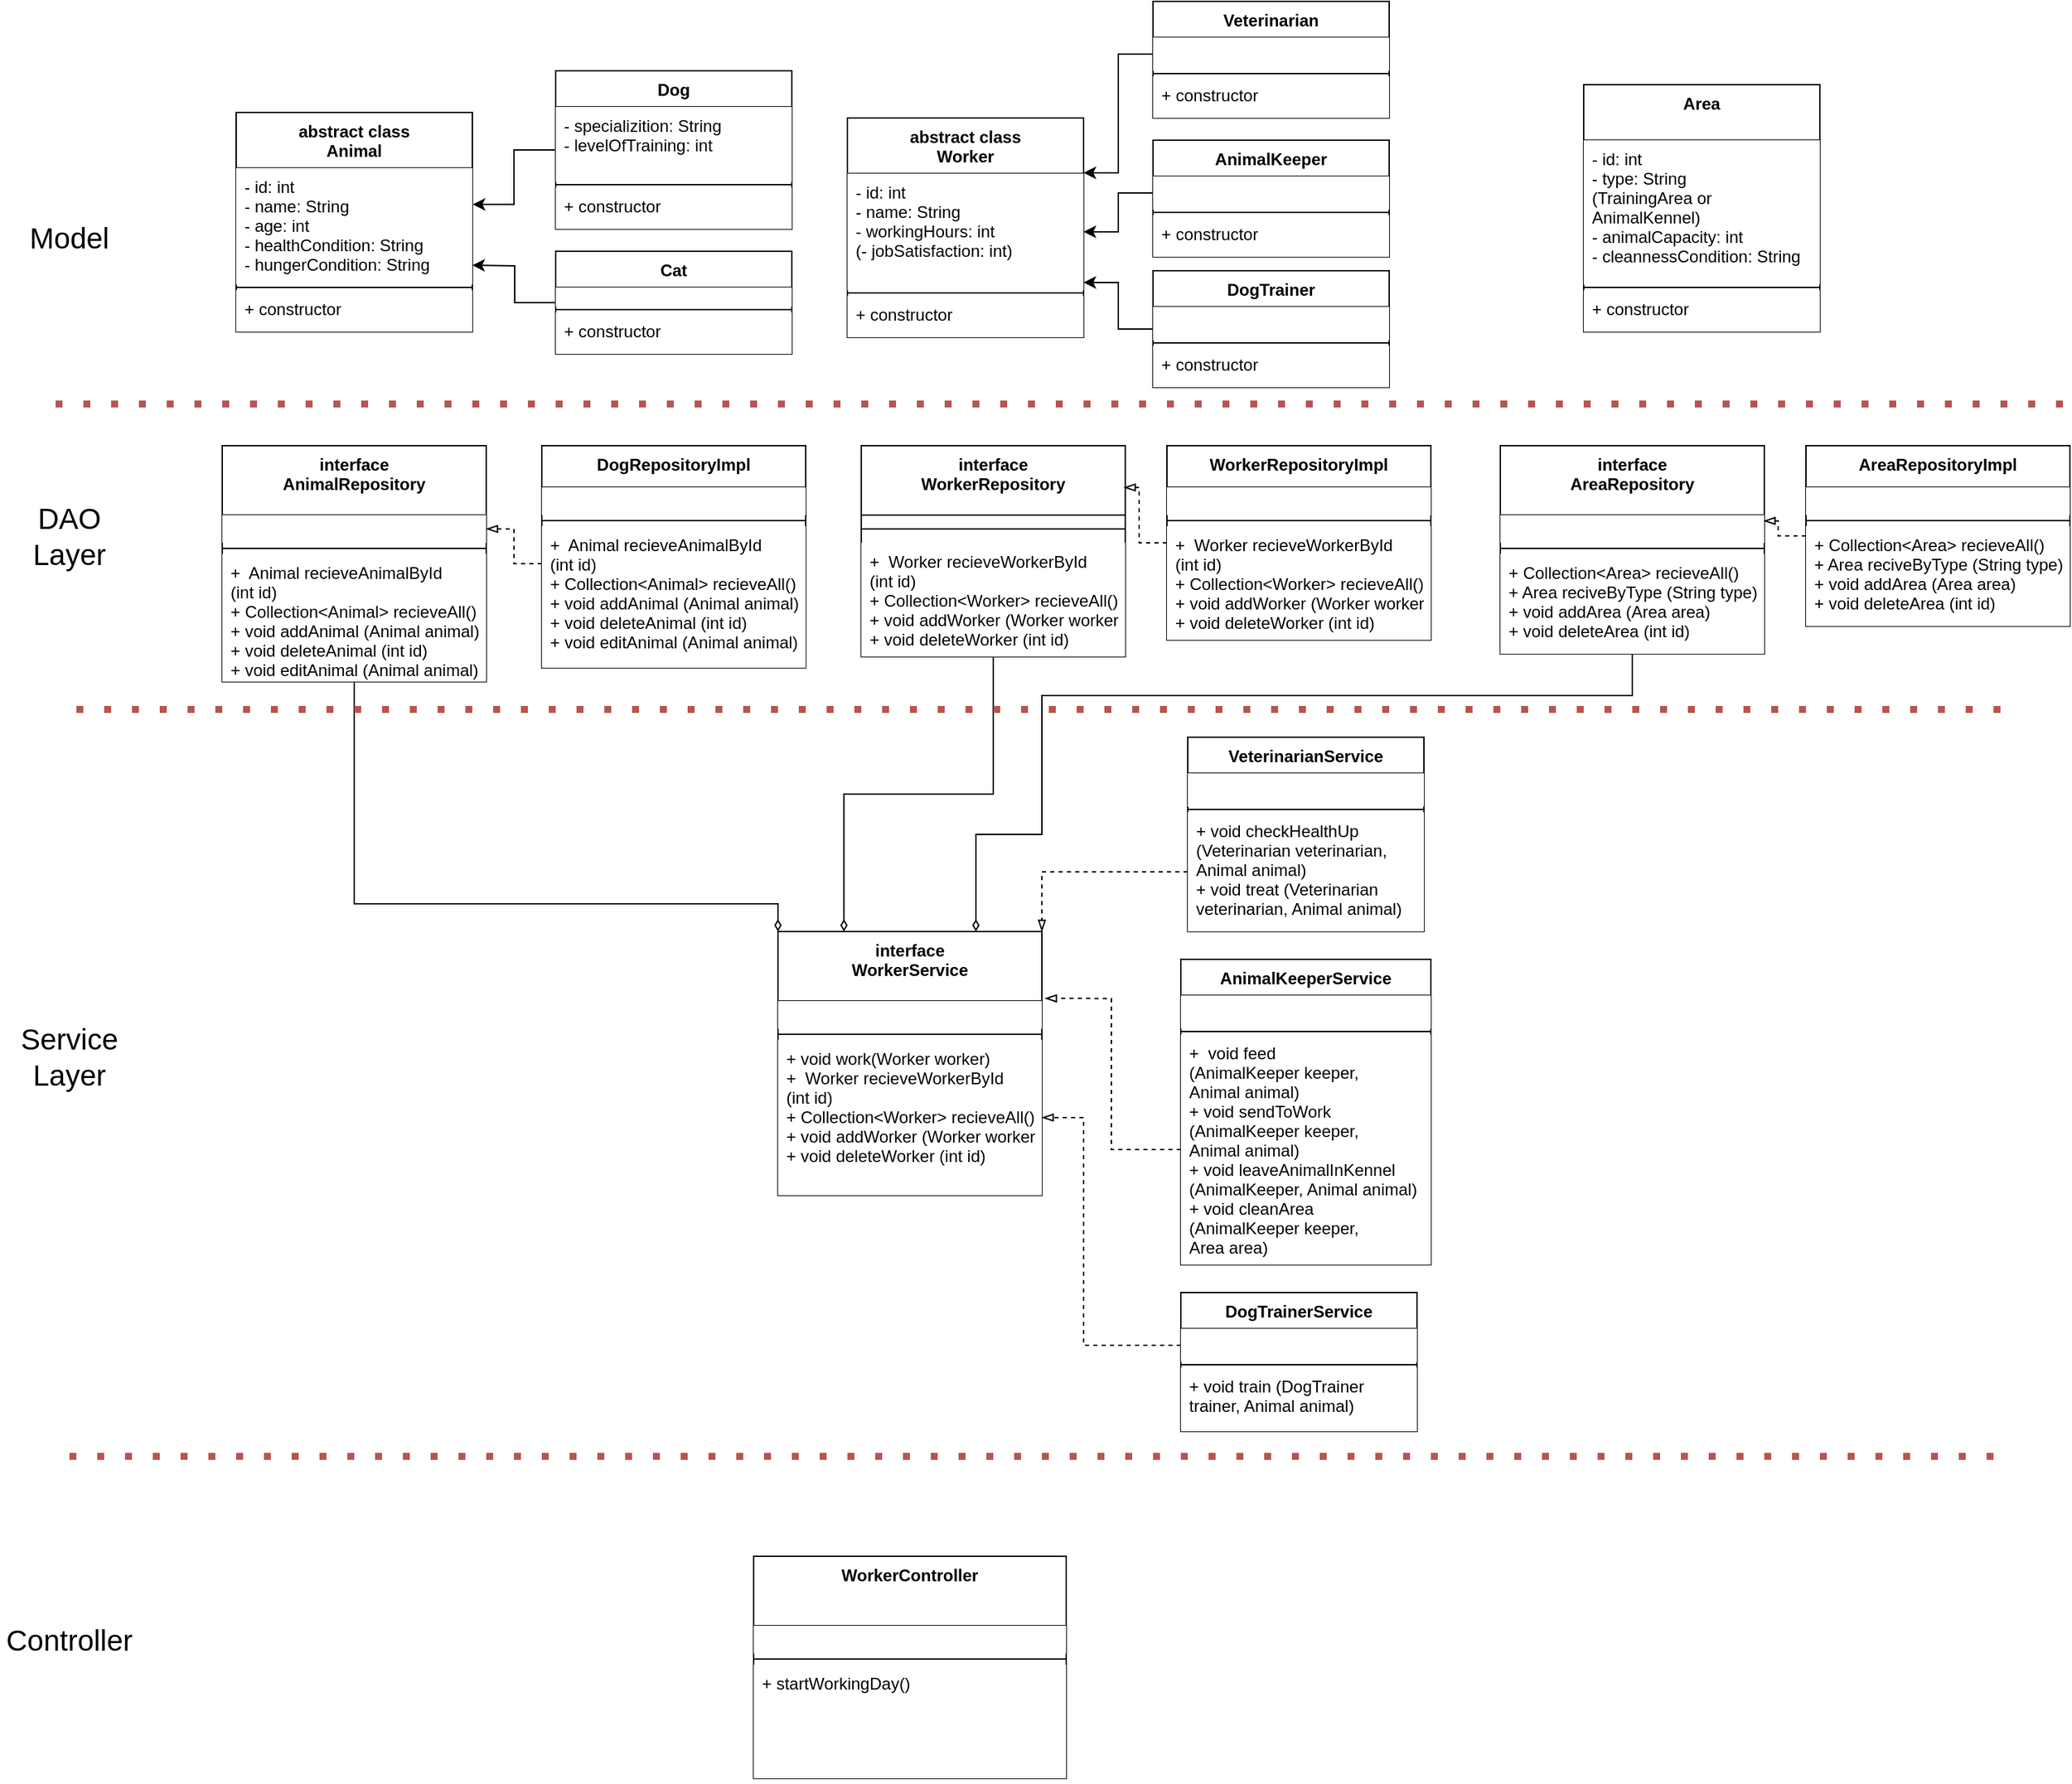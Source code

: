 <mxfile version="14.0.1" type="github">
  <diagram id="qElNir9mSqBX0WAW5DR5" name="Page-1">
    <mxGraphModel dx="1715" dy="1557" grid="1" gridSize="10" guides="1" tooltips="1" connect="1" arrows="1" fold="1" page="1" pageScale="1" pageWidth="850" pageHeight="1100" math="0" shadow="0">
      <root>
        <mxCell id="0" />
        <mxCell id="1" parent="0" />
        <mxCell id="aLwHEmpXXD0iLYEQgi4S-109" style="edgeStyle=orthogonalEdgeStyle;rounded=0;orthogonalLoop=1;jettySize=auto;html=1;entryX=1.002;entryY=0.312;entryDx=0;entryDy=0;entryPerimeter=0;" edge="1" parent="1" source="aLwHEmpXXD0iLYEQgi4S-1" target="aLwHEmpXXD0iLYEQgi4S-30">
          <mxGeometry relative="1" as="geometry" />
        </mxCell>
        <mxCell id="aLwHEmpXXD0iLYEQgi4S-1" value="Dog" style="swimlane;fontStyle=1;align=center;verticalAlign=top;childLayout=stackLayout;horizontal=1;startSize=26;horizontalStack=0;resizeParent=1;resizeParentMax=0;resizeLast=0;collapsible=1;marginBottom=0;fillColor=#FFFFFF;" vertex="1" parent="1">
          <mxGeometry x="-250" y="-1000" width="170" height="114" as="geometry" />
        </mxCell>
        <mxCell id="aLwHEmpXXD0iLYEQgi4S-2" value="- specializition: String&#xa;- levelOfTraining: int" style="text;strokeColor=none;align=left;verticalAlign=top;spacingLeft=4;spacingRight=4;overflow=hidden;rotatable=0;points=[[0,0.5],[1,0.5]];portConstraint=eastwest;fillColor=#ffffff;" vertex="1" parent="aLwHEmpXXD0iLYEQgi4S-1">
          <mxGeometry y="26" width="170" height="54" as="geometry" />
        </mxCell>
        <mxCell id="aLwHEmpXXD0iLYEQgi4S-3" value="" style="line;strokeWidth=1;fillColor=none;align=left;verticalAlign=middle;spacingTop=-1;spacingLeft=3;spacingRight=3;rotatable=0;labelPosition=right;points=[];portConstraint=eastwest;" vertex="1" parent="aLwHEmpXXD0iLYEQgi4S-1">
          <mxGeometry y="80" width="170" height="4" as="geometry" />
        </mxCell>
        <mxCell id="aLwHEmpXXD0iLYEQgi4S-4" value="+ constructor" style="text;strokeColor=none;align=left;verticalAlign=top;spacingLeft=4;spacingRight=4;overflow=hidden;rotatable=0;points=[[0,0.5],[1,0.5]];portConstraint=eastwest;fillColor=#ffffff;" vertex="1" parent="aLwHEmpXXD0iLYEQgi4S-1">
          <mxGeometry y="84" width="170" height="30" as="geometry" />
        </mxCell>
        <mxCell id="aLwHEmpXXD0iLYEQgi4S-5" value="AnimalKeeper" style="swimlane;fontStyle=1;align=center;verticalAlign=top;childLayout=stackLayout;horizontal=1;startSize=26;horizontalStack=0;resizeParent=1;resizeParentMax=0;resizeLast=0;collapsible=1;marginBottom=0;fillColor=#FFFFFF;" vertex="1" parent="1">
          <mxGeometry x="180" y="-950" width="170" height="84" as="geometry" />
        </mxCell>
        <mxCell id="aLwHEmpXXD0iLYEQgi4S-6" value="" style="text;strokeColor=none;align=left;verticalAlign=top;spacingLeft=4;spacingRight=4;overflow=hidden;rotatable=0;points=[[0,0.5],[1,0.5]];portConstraint=eastwest;fillColor=#ffffff;" vertex="1" parent="aLwHEmpXXD0iLYEQgi4S-5">
          <mxGeometry y="26" width="170" height="24" as="geometry" />
        </mxCell>
        <mxCell id="aLwHEmpXXD0iLYEQgi4S-7" value="" style="line;strokeWidth=1;fillColor=none;align=left;verticalAlign=middle;spacingTop=-1;spacingLeft=3;spacingRight=3;rotatable=0;labelPosition=right;points=[];portConstraint=eastwest;" vertex="1" parent="aLwHEmpXXD0iLYEQgi4S-5">
          <mxGeometry y="50" width="170" height="4" as="geometry" />
        </mxCell>
        <mxCell id="aLwHEmpXXD0iLYEQgi4S-8" value="+ constructor" style="text;strokeColor=none;align=left;verticalAlign=top;spacingLeft=4;spacingRight=4;overflow=hidden;rotatable=0;points=[[0,0.5],[1,0.5]];portConstraint=eastwest;fillColor=#ffffff;" vertex="1" parent="aLwHEmpXXD0iLYEQgi4S-5">
          <mxGeometry y="54" width="170" height="30" as="geometry" />
        </mxCell>
        <mxCell id="aLwHEmpXXD0iLYEQgi4S-9" value="Veterinarian" style="swimlane;fontStyle=1;align=center;verticalAlign=top;childLayout=stackLayout;horizontal=1;startSize=26;horizontalStack=0;resizeParent=1;resizeParentMax=0;resizeLast=0;collapsible=1;marginBottom=0;fillColor=#FFFFFF;" vertex="1" parent="1">
          <mxGeometry x="180" y="-1050" width="170" height="84" as="geometry" />
        </mxCell>
        <mxCell id="aLwHEmpXXD0iLYEQgi4S-10" value="" style="text;strokeColor=none;align=left;verticalAlign=top;spacingLeft=4;spacingRight=4;overflow=hidden;rotatable=0;points=[[0,0.5],[1,0.5]];portConstraint=eastwest;fillColor=#ffffff;" vertex="1" parent="aLwHEmpXXD0iLYEQgi4S-9">
          <mxGeometry y="26" width="170" height="24" as="geometry" />
        </mxCell>
        <mxCell id="aLwHEmpXXD0iLYEQgi4S-11" value="" style="line;strokeWidth=1;fillColor=none;align=left;verticalAlign=middle;spacingTop=-1;spacingLeft=3;spacingRight=3;rotatable=0;labelPosition=right;points=[];portConstraint=eastwest;" vertex="1" parent="aLwHEmpXXD0iLYEQgi4S-9">
          <mxGeometry y="50" width="170" height="4" as="geometry" />
        </mxCell>
        <mxCell id="aLwHEmpXXD0iLYEQgi4S-12" value="+ constructor" style="text;strokeColor=none;align=left;verticalAlign=top;spacingLeft=4;spacingRight=4;overflow=hidden;rotatable=0;points=[[0,0.5],[1,0.5]];portConstraint=eastwest;fillColor=#ffffff;" vertex="1" parent="aLwHEmpXXD0iLYEQgi4S-9">
          <mxGeometry y="54" width="170" height="30" as="geometry" />
        </mxCell>
        <mxCell id="aLwHEmpXXD0iLYEQgi4S-110" style="edgeStyle=orthogonalEdgeStyle;rounded=0;orthogonalLoop=1;jettySize=auto;html=1;exitX=0;exitY=0.5;exitDx=0;exitDy=0;" edge="1" parent="1" source="aLwHEmpXXD0iLYEQgi4S-21">
          <mxGeometry relative="1" as="geometry">
            <mxPoint x="-310" y="-860" as="targetPoint" />
          </mxGeometry>
        </mxCell>
        <mxCell id="aLwHEmpXXD0iLYEQgi4S-21" value="Cat" style="swimlane;fontStyle=1;align=center;verticalAlign=top;childLayout=stackLayout;horizontal=1;startSize=26;horizontalStack=0;resizeParent=1;resizeParentMax=0;resizeLast=0;collapsible=1;marginBottom=0;fillColor=#FFFFFF;" vertex="1" parent="1">
          <mxGeometry x="-250" y="-870" width="170" height="74" as="geometry" />
        </mxCell>
        <mxCell id="aLwHEmpXXD0iLYEQgi4S-22" value="" style="text;strokeColor=none;align=left;verticalAlign=top;spacingLeft=4;spacingRight=4;overflow=hidden;rotatable=0;points=[[0,0.5],[1,0.5]];portConstraint=eastwest;fillColor=#ffffff;" vertex="1" parent="aLwHEmpXXD0iLYEQgi4S-21">
          <mxGeometry y="26" width="170" height="14" as="geometry" />
        </mxCell>
        <mxCell id="aLwHEmpXXD0iLYEQgi4S-23" value="" style="line;strokeWidth=1;fillColor=none;align=left;verticalAlign=middle;spacingTop=-1;spacingLeft=3;spacingRight=3;rotatable=0;labelPosition=right;points=[];portConstraint=eastwest;" vertex="1" parent="aLwHEmpXXD0iLYEQgi4S-21">
          <mxGeometry y="40" width="170" height="4" as="geometry" />
        </mxCell>
        <mxCell id="aLwHEmpXXD0iLYEQgi4S-24" value="+ constructor" style="text;strokeColor=none;align=left;verticalAlign=top;spacingLeft=4;spacingRight=4;overflow=hidden;rotatable=0;points=[[0,0.5],[1,0.5]];portConstraint=eastwest;fillColor=#ffffff;" vertex="1" parent="aLwHEmpXXD0iLYEQgi4S-21">
          <mxGeometry y="44" width="170" height="30" as="geometry" />
        </mxCell>
        <mxCell id="aLwHEmpXXD0iLYEQgi4S-25" value="abstract class&#xa;Worker" style="swimlane;fontStyle=1;align=center;verticalAlign=top;childLayout=stackLayout;horizontal=1;startSize=40;horizontalStack=0;resizeParent=1;resizeParentMax=0;resizeLast=0;collapsible=1;marginBottom=0;fillColor=#FFFFFF;" vertex="1" parent="1">
          <mxGeometry x="-40" y="-966" width="170" height="158" as="geometry" />
        </mxCell>
        <mxCell id="aLwHEmpXXD0iLYEQgi4S-26" value="- id: int&#xa;- name: String&#xa;- workingHours: int&#xa;(- jobSatisfaction: int)" style="text;strokeColor=none;align=left;verticalAlign=top;spacingLeft=4;spacingRight=4;overflow=hidden;rotatable=0;points=[[0,0.5],[1,0.5]];portConstraint=eastwest;fillColor=#ffffff;" vertex="1" parent="aLwHEmpXXD0iLYEQgi4S-25">
          <mxGeometry y="40" width="170" height="84" as="geometry" />
        </mxCell>
        <mxCell id="aLwHEmpXXD0iLYEQgi4S-27" value="" style="line;strokeWidth=1;fillColor=none;align=left;verticalAlign=middle;spacingTop=-1;spacingLeft=3;spacingRight=3;rotatable=0;labelPosition=right;points=[];portConstraint=eastwest;" vertex="1" parent="aLwHEmpXXD0iLYEQgi4S-25">
          <mxGeometry y="124" width="170" height="4" as="geometry" />
        </mxCell>
        <mxCell id="aLwHEmpXXD0iLYEQgi4S-28" value="+ constructor" style="text;strokeColor=none;align=left;verticalAlign=top;spacingLeft=4;spacingRight=4;overflow=hidden;rotatable=0;points=[[0,0.5],[1,0.5]];portConstraint=eastwest;fillColor=#ffffff;" vertex="1" parent="aLwHEmpXXD0iLYEQgi4S-25">
          <mxGeometry y="128" width="170" height="30" as="geometry" />
        </mxCell>
        <mxCell id="aLwHEmpXXD0iLYEQgi4S-29" value="abstract class&#xa;Animal" style="swimlane;fontStyle=1;align=center;verticalAlign=top;childLayout=stackLayout;horizontal=1;startSize=40;horizontalStack=0;resizeParent=1;resizeParentMax=0;resizeLast=0;collapsible=1;marginBottom=0;fillColor=#FFFFFF;" vertex="1" parent="1">
          <mxGeometry x="-480" y="-970" width="170" height="158" as="geometry" />
        </mxCell>
        <mxCell id="aLwHEmpXXD0iLYEQgi4S-30" value="- id: int&#xa;- name: String&#xa;- age: int&#xa;- healthCondition: String&#xa;- hungerCondition: String" style="text;strokeColor=none;align=left;verticalAlign=top;spacingLeft=4;spacingRight=4;overflow=hidden;rotatable=0;points=[[0,0.5],[1,0.5]];portConstraint=eastwest;fillColor=#ffffff;" vertex="1" parent="aLwHEmpXXD0iLYEQgi4S-29">
          <mxGeometry y="40" width="170" height="84" as="geometry" />
        </mxCell>
        <mxCell id="aLwHEmpXXD0iLYEQgi4S-31" value="" style="line;strokeWidth=1;fillColor=none;align=left;verticalAlign=middle;spacingTop=-1;spacingLeft=3;spacingRight=3;rotatable=0;labelPosition=right;points=[];portConstraint=eastwest;" vertex="1" parent="aLwHEmpXXD0iLYEQgi4S-29">
          <mxGeometry y="124" width="170" height="4" as="geometry" />
        </mxCell>
        <mxCell id="aLwHEmpXXD0iLYEQgi4S-32" value="+ constructor" style="text;strokeColor=none;align=left;verticalAlign=top;spacingLeft=4;spacingRight=4;overflow=hidden;rotatable=0;points=[[0,0.5],[1,0.5]];portConstraint=eastwest;fillColor=#ffffff;" vertex="1" parent="aLwHEmpXXD0iLYEQgi4S-29">
          <mxGeometry y="128" width="170" height="30" as="geometry" />
        </mxCell>
        <mxCell id="aLwHEmpXXD0iLYEQgi4S-34" value="Area" style="swimlane;fontStyle=1;align=center;verticalAlign=top;childLayout=stackLayout;horizontal=1;startSize=40;horizontalStack=0;resizeParent=1;resizeParentMax=0;resizeLast=0;collapsible=1;marginBottom=0;fillColor=#FFFFFF;" vertex="1" parent="1">
          <mxGeometry x="490" y="-990" width="170" height="178" as="geometry" />
        </mxCell>
        <mxCell id="aLwHEmpXXD0iLYEQgi4S-35" value="- id: int&#xa;- type: String&#xa;(TrainingArea or &#xa;AnimalKennel)&#xa;- animalCapacity: int&#xa;- cleannessCondition: String&#xa;" style="text;strokeColor=none;align=left;verticalAlign=top;spacingLeft=4;spacingRight=4;overflow=hidden;rotatable=0;points=[[0,0.5],[1,0.5]];portConstraint=eastwest;fillColor=#ffffff;" vertex="1" parent="aLwHEmpXXD0iLYEQgi4S-34">
          <mxGeometry y="40" width="170" height="104" as="geometry" />
        </mxCell>
        <mxCell id="aLwHEmpXXD0iLYEQgi4S-36" value="" style="line;strokeWidth=1;fillColor=none;align=left;verticalAlign=middle;spacingTop=-1;spacingLeft=3;spacingRight=3;rotatable=0;labelPosition=right;points=[];portConstraint=eastwest;" vertex="1" parent="aLwHEmpXXD0iLYEQgi4S-34">
          <mxGeometry y="144" width="170" height="4" as="geometry" />
        </mxCell>
        <mxCell id="aLwHEmpXXD0iLYEQgi4S-37" value="+ constructor" style="text;strokeColor=none;align=left;verticalAlign=top;spacingLeft=4;spacingRight=4;overflow=hidden;rotatable=0;points=[[0,0.5],[1,0.5]];portConstraint=eastwest;fillColor=#ffffff;" vertex="1" parent="aLwHEmpXXD0iLYEQgi4S-34">
          <mxGeometry y="148" width="170" height="30" as="geometry" />
        </mxCell>
        <mxCell id="aLwHEmpXXD0iLYEQgi4S-38" value="" style="endArrow=none;dashed=1;html=1;dashPattern=1 3;strokeWidth=5;fillColor=#f8cecc;strokeColor=#b85450;" edge="1" parent="1">
          <mxGeometry width="50" height="50" relative="1" as="geometry">
            <mxPoint x="-610" y="-760" as="sourcePoint" />
            <mxPoint x="835" y="-760" as="targetPoint" />
          </mxGeometry>
        </mxCell>
        <mxCell id="aLwHEmpXXD0iLYEQgi4S-121" style="edgeStyle=orthogonalEdgeStyle;rounded=0;orthogonalLoop=1;jettySize=auto;html=1;entryX=0;entryY=0;entryDx=0;entryDy=0;endArrow=diamondThin;endFill=0;" edge="1" parent="1" source="aLwHEmpXXD0iLYEQgi4S-43" target="aLwHEmpXXD0iLYEQgi4S-75">
          <mxGeometry relative="1" as="geometry">
            <Array as="points">
              <mxPoint x="-395" y="-400" />
              <mxPoint x="-90" y="-400" />
            </Array>
          </mxGeometry>
        </mxCell>
        <mxCell id="aLwHEmpXXD0iLYEQgi4S-43" value="interface&#xa;AnimalRepository" style="swimlane;fontStyle=1;align=center;verticalAlign=top;childLayout=stackLayout;horizontal=1;startSize=50;horizontalStack=0;resizeParent=1;resizeParentMax=0;resizeLast=0;collapsible=1;marginBottom=0;fillColor=#FFFFFF;" vertex="1" parent="1">
          <mxGeometry x="-490" y="-730" width="190" height="170" as="geometry" />
        </mxCell>
        <mxCell id="aLwHEmpXXD0iLYEQgi4S-44" value="" style="text;strokeColor=none;align=left;verticalAlign=top;spacingLeft=4;spacingRight=4;overflow=hidden;rotatable=0;points=[[0,0.5],[1,0.5]];portConstraint=eastwest;fillColor=#ffffff;" vertex="1" parent="aLwHEmpXXD0iLYEQgi4S-43">
          <mxGeometry y="50" width="190" height="20" as="geometry" />
        </mxCell>
        <mxCell id="aLwHEmpXXD0iLYEQgi4S-45" value="" style="line;strokeWidth=1;fillColor=none;align=left;verticalAlign=middle;spacingTop=-1;spacingLeft=3;spacingRight=3;rotatable=0;labelPosition=right;points=[];portConstraint=eastwest;" vertex="1" parent="aLwHEmpXXD0iLYEQgi4S-43">
          <mxGeometry y="70" width="190" height="8" as="geometry" />
        </mxCell>
        <mxCell id="aLwHEmpXXD0iLYEQgi4S-46" value="+  Animal recieveAnimalById &#xa;(int id)&#xa;+ Collection&lt;Animal&gt; recieveAll()&#xa;+ void addAnimal (Animal animal)&#xa;+ void deleteAnimal (int id)&#xa;+ void editAnimal (Animal animal)" style="text;strokeColor=none;align=left;verticalAlign=top;spacingLeft=4;spacingRight=4;overflow=hidden;rotatable=0;points=[[0,0.5],[1,0.5]];portConstraint=eastwest;fillColor=#ffffff;" vertex="1" parent="aLwHEmpXXD0iLYEQgi4S-43">
          <mxGeometry y="78" width="190" height="92" as="geometry" />
        </mxCell>
        <mxCell id="aLwHEmpXXD0iLYEQgi4S-122" style="edgeStyle=orthogonalEdgeStyle;rounded=0;orthogonalLoop=1;jettySize=auto;html=1;exitX=0.5;exitY=1;exitDx=0;exitDy=0;entryX=0.25;entryY=0;entryDx=0;entryDy=0;endArrow=diamondThin;endFill=0;" edge="1" parent="1" source="aLwHEmpXXD0iLYEQgi4S-47" target="aLwHEmpXXD0iLYEQgi4S-75">
          <mxGeometry relative="1" as="geometry" />
        </mxCell>
        <mxCell id="aLwHEmpXXD0iLYEQgi4S-47" value="interface&#xa;WorkerRepository" style="swimlane;fontStyle=1;align=center;verticalAlign=top;childLayout=stackLayout;horizontal=1;startSize=50;horizontalStack=0;resizeParent=1;resizeParentMax=0;resizeLast=0;collapsible=1;marginBottom=0;fillColor=#FFFFFF;" vertex="1" parent="1">
          <mxGeometry x="-30" y="-730" width="190" height="152" as="geometry" />
        </mxCell>
        <mxCell id="aLwHEmpXXD0iLYEQgi4S-49" value="" style="line;strokeWidth=1;fillColor=none;align=left;verticalAlign=middle;spacingTop=-1;spacingLeft=3;spacingRight=3;rotatable=0;labelPosition=right;points=[];portConstraint=eastwest;" vertex="1" parent="aLwHEmpXXD0iLYEQgi4S-47">
          <mxGeometry y="50" width="190" height="20" as="geometry" />
        </mxCell>
        <mxCell id="aLwHEmpXXD0iLYEQgi4S-50" value="+  Worker recieveWorkerById &#xa;(int id)&#xa;+ Collection&lt;Worker&gt; recieveAll()&#xa;+ void addWorker (Worker worker)&#xa;+ void deleteWorker (int id)" style="text;strokeColor=none;align=left;verticalAlign=top;spacingLeft=4;spacingRight=4;overflow=hidden;rotatable=0;points=[[0,0.5],[1,0.5]];portConstraint=eastwest;fillColor=#ffffff;" vertex="1" parent="aLwHEmpXXD0iLYEQgi4S-47">
          <mxGeometry y="70" width="190" height="82" as="geometry" />
        </mxCell>
        <mxCell id="aLwHEmpXXD0iLYEQgi4S-123" style="edgeStyle=orthogonalEdgeStyle;rounded=0;orthogonalLoop=1;jettySize=auto;html=1;exitX=0.5;exitY=1;exitDx=0;exitDy=0;entryX=0.75;entryY=0;entryDx=0;entryDy=0;endArrow=diamondThin;endFill=0;" edge="1" parent="1" source="aLwHEmpXXD0iLYEQgi4S-51" target="aLwHEmpXXD0iLYEQgi4S-75">
          <mxGeometry relative="1" as="geometry">
            <Array as="points">
              <mxPoint x="525" y="-550" />
              <mxPoint x="100" y="-550" />
              <mxPoint x="100" y="-450" />
              <mxPoint x="53" y="-450" />
            </Array>
          </mxGeometry>
        </mxCell>
        <mxCell id="aLwHEmpXXD0iLYEQgi4S-51" value="interface&#xa;AreaRepository" style="swimlane;fontStyle=1;align=center;verticalAlign=top;childLayout=stackLayout;horizontal=1;startSize=50;horizontalStack=0;resizeParent=1;resizeParentMax=0;resizeLast=0;collapsible=1;marginBottom=0;fillColor=#FFFFFF;" vertex="1" parent="1">
          <mxGeometry x="430" y="-730" width="190" height="150" as="geometry" />
        </mxCell>
        <mxCell id="aLwHEmpXXD0iLYEQgi4S-52" value="" style="text;strokeColor=none;align=left;verticalAlign=top;spacingLeft=4;spacingRight=4;overflow=hidden;rotatable=0;points=[[0,0.5],[1,0.5]];portConstraint=eastwest;fillColor=#ffffff;" vertex="1" parent="aLwHEmpXXD0iLYEQgi4S-51">
          <mxGeometry y="50" width="190" height="20" as="geometry" />
        </mxCell>
        <mxCell id="aLwHEmpXXD0iLYEQgi4S-53" value="" style="line;strokeWidth=1;fillColor=none;align=left;verticalAlign=middle;spacingTop=-1;spacingLeft=3;spacingRight=3;rotatable=0;labelPosition=right;points=[];portConstraint=eastwest;" vertex="1" parent="aLwHEmpXXD0iLYEQgi4S-51">
          <mxGeometry y="70" width="190" height="8" as="geometry" />
        </mxCell>
        <mxCell id="aLwHEmpXXD0iLYEQgi4S-54" value="+ Collection&lt;Area&gt; recieveAll()&#xa;+ Area reciveByType (String type)&#xa;+ void addArea (Area area)&#xa;+ void deleteArea (int id)" style="text;strokeColor=none;align=left;verticalAlign=top;spacingLeft=4;spacingRight=4;overflow=hidden;rotatable=0;points=[[0,0.5],[1,0.5]];portConstraint=eastwest;fillColor=#ffffff;" vertex="1" parent="aLwHEmpXXD0iLYEQgi4S-51">
          <mxGeometry y="78" width="190" height="72" as="geometry" />
        </mxCell>
        <mxCell id="aLwHEmpXXD0iLYEQgi4S-114" style="edgeStyle=orthogonalEdgeStyle;rounded=0;orthogonalLoop=1;jettySize=auto;html=1;entryX=1;entryY=0.5;entryDx=0;entryDy=0;dashed=1;endArrow=blockThin;endFill=0;" edge="1" parent="1" source="aLwHEmpXXD0iLYEQgi4S-55" target="aLwHEmpXXD0iLYEQgi4S-44">
          <mxGeometry relative="1" as="geometry">
            <Array as="points">
              <mxPoint x="-280" y="-645" />
              <mxPoint x="-280" y="-670" />
            </Array>
          </mxGeometry>
        </mxCell>
        <mxCell id="aLwHEmpXXD0iLYEQgi4S-55" value="DogRepositoryImpl" style="swimlane;fontStyle=1;align=center;verticalAlign=top;childLayout=stackLayout;horizontal=1;startSize=30;horizontalStack=0;resizeParent=1;resizeParentMax=0;resizeLast=0;collapsible=1;marginBottom=0;fillColor=#FFFFFF;" vertex="1" parent="1">
          <mxGeometry x="-260" y="-730" width="190" height="160" as="geometry" />
        </mxCell>
        <mxCell id="aLwHEmpXXD0iLYEQgi4S-56" value="" style="text;strokeColor=none;align=left;verticalAlign=top;spacingLeft=4;spacingRight=4;overflow=hidden;rotatable=0;points=[[0,0.5],[1,0.5]];portConstraint=eastwest;fillColor=#ffffff;" vertex="1" parent="aLwHEmpXXD0iLYEQgi4S-55">
          <mxGeometry y="30" width="190" height="10" as="geometry" />
        </mxCell>
        <mxCell id="aLwHEmpXXD0iLYEQgi4S-48" value="" style="text;strokeColor=none;align=left;verticalAlign=top;spacingLeft=4;spacingRight=4;overflow=hidden;rotatable=0;points=[[0,0.5],[1,0.5]];portConstraint=eastwest;fillColor=#ffffff;" vertex="1" parent="aLwHEmpXXD0iLYEQgi4S-55">
          <mxGeometry y="40" width="190" height="10" as="geometry" />
        </mxCell>
        <mxCell id="aLwHEmpXXD0iLYEQgi4S-57" value="" style="line;strokeWidth=1;fillColor=none;align=left;verticalAlign=middle;spacingTop=-1;spacingLeft=3;spacingRight=3;rotatable=0;labelPosition=right;points=[];portConstraint=eastwest;" vertex="1" parent="aLwHEmpXXD0iLYEQgi4S-55">
          <mxGeometry y="50" width="190" height="8" as="geometry" />
        </mxCell>
        <mxCell id="aLwHEmpXXD0iLYEQgi4S-58" value="+  Animal recieveAnimalById &#xa;(int id)&#xa;+ Collection&lt;Animal&gt; recieveAll()&#xa;+ void addAnimal (Animal animal)&#xa;+ void deleteAnimal (int id)&#xa;+ void editAnimal (Animal animal)" style="text;strokeColor=none;align=left;verticalAlign=top;spacingLeft=4;spacingRight=4;overflow=hidden;rotatable=0;points=[[0,0.5],[1,0.5]];portConstraint=eastwest;fillColor=#ffffff;" vertex="1" parent="aLwHEmpXXD0iLYEQgi4S-55">
          <mxGeometry y="58" width="190" height="102" as="geometry" />
        </mxCell>
        <mxCell id="aLwHEmpXXD0iLYEQgi4S-59" value="" style="endArrow=none;dashed=1;html=1;dashPattern=1 3;strokeWidth=5;fillColor=#f8cecc;strokeColor=#b85450;" edge="1" parent="1">
          <mxGeometry width="50" height="50" relative="1" as="geometry">
            <mxPoint x="-595.0" y="-540" as="sourcePoint" />
            <mxPoint x="805" y="-540" as="targetPoint" />
          </mxGeometry>
        </mxCell>
        <mxCell id="aLwHEmpXXD0iLYEQgi4S-60" value="&lt;span style=&quot;font-size: 21px&quot;&gt;Model&lt;/span&gt;" style="text;html=1;strokeColor=none;fillColor=none;align=center;verticalAlign=middle;whiteSpace=wrap;rounded=0;strokeWidth=1;" vertex="1" parent="1">
          <mxGeometry x="-650" y="-920" width="100" height="80" as="geometry" />
        </mxCell>
        <mxCell id="aLwHEmpXXD0iLYEQgi4S-61" value="&lt;font style=&quot;font-size: 21px&quot;&gt;DAO Layer&lt;/font&gt;" style="text;html=1;strokeColor=none;fillColor=none;align=center;verticalAlign=middle;whiteSpace=wrap;rounded=0;strokeWidth=1;" vertex="1" parent="1">
          <mxGeometry x="-650" y="-705" width="100" height="80" as="geometry" />
        </mxCell>
        <mxCell id="aLwHEmpXXD0iLYEQgi4S-62" value="&lt;font style=&quot;font-size: 21px&quot;&gt;Service Layer&lt;/font&gt;" style="text;html=1;strokeColor=none;fillColor=none;align=center;verticalAlign=middle;whiteSpace=wrap;rounded=0;strokeWidth=1;" vertex="1" parent="1">
          <mxGeometry x="-650" y="-330" width="100" height="80" as="geometry" />
        </mxCell>
        <mxCell id="aLwHEmpXXD0iLYEQgi4S-75" value="interface&#xa;WorkerService" style="swimlane;fontStyle=1;align=center;verticalAlign=top;childLayout=stackLayout;horizontal=1;startSize=50;horizontalStack=0;resizeParent=1;resizeParentMax=0;resizeLast=0;collapsible=1;marginBottom=0;fillColor=#FFFFFF;" vertex="1" parent="1">
          <mxGeometry x="-90" y="-380" width="190" height="190" as="geometry" />
        </mxCell>
        <mxCell id="aLwHEmpXXD0iLYEQgi4S-76" value="" style="text;strokeColor=none;align=left;verticalAlign=top;spacingLeft=4;spacingRight=4;overflow=hidden;rotatable=0;points=[[0,0.5],[1,0.5]];portConstraint=eastwest;fillColor=#ffffff;" vertex="1" parent="aLwHEmpXXD0iLYEQgi4S-75">
          <mxGeometry y="50" width="190" height="20" as="geometry" />
        </mxCell>
        <mxCell id="aLwHEmpXXD0iLYEQgi4S-77" value="" style="line;strokeWidth=1;fillColor=none;align=left;verticalAlign=middle;spacingTop=-1;spacingLeft=3;spacingRight=3;rotatable=0;labelPosition=right;points=[];portConstraint=eastwest;" vertex="1" parent="aLwHEmpXXD0iLYEQgi4S-75">
          <mxGeometry y="70" width="190" height="8" as="geometry" />
        </mxCell>
        <mxCell id="aLwHEmpXXD0iLYEQgi4S-78" value="+ void work(Worker worker)&#xa;+  Worker recieveWorkerById &#xa;(int id)&#xa;+ Collection&lt;Worker&gt; recieveAll()&#xa;+ void addWorker (Worker worker)&#xa;+ void deleteWorker (int id)" style="text;strokeColor=none;align=left;verticalAlign=top;spacingLeft=4;spacingRight=4;overflow=hidden;rotatable=0;points=[[0,0.5],[1,0.5]];portConstraint=eastwest;fillColor=#ffffff;" vertex="1" parent="aLwHEmpXXD0iLYEQgi4S-75">
          <mxGeometry y="78" width="190" height="112" as="geometry" />
        </mxCell>
        <mxCell id="aLwHEmpXXD0iLYEQgi4S-113" style="edgeStyle=orthogonalEdgeStyle;rounded=0;orthogonalLoop=1;jettySize=auto;html=1;exitX=0;exitY=0.5;exitDx=0;exitDy=0;entryX=1;entryY=0.75;entryDx=0;entryDy=0;" edge="1" parent="1" source="aLwHEmpXXD0iLYEQgi4S-83" target="aLwHEmpXXD0iLYEQgi4S-25">
          <mxGeometry relative="1" as="geometry" />
        </mxCell>
        <mxCell id="aLwHEmpXXD0iLYEQgi4S-83" value="DogTrainer" style="swimlane;fontStyle=1;align=center;verticalAlign=top;childLayout=stackLayout;horizontal=1;startSize=26;horizontalStack=0;resizeParent=1;resizeParentMax=0;resizeLast=0;collapsible=1;marginBottom=0;fillColor=#FFFFFF;" vertex="1" parent="1">
          <mxGeometry x="180" y="-856" width="170" height="84" as="geometry" />
        </mxCell>
        <mxCell id="aLwHEmpXXD0iLYEQgi4S-84" value="" style="text;strokeColor=none;align=left;verticalAlign=top;spacingLeft=4;spacingRight=4;overflow=hidden;rotatable=0;points=[[0,0.5],[1,0.5]];portConstraint=eastwest;fillColor=#ffffff;" vertex="1" parent="aLwHEmpXXD0iLYEQgi4S-83">
          <mxGeometry y="26" width="170" height="24" as="geometry" />
        </mxCell>
        <mxCell id="aLwHEmpXXD0iLYEQgi4S-85" value="" style="line;strokeWidth=1;fillColor=none;align=left;verticalAlign=middle;spacingTop=-1;spacingLeft=3;spacingRight=3;rotatable=0;labelPosition=right;points=[];portConstraint=eastwest;" vertex="1" parent="aLwHEmpXXD0iLYEQgi4S-83">
          <mxGeometry y="50" width="170" height="4" as="geometry" />
        </mxCell>
        <mxCell id="aLwHEmpXXD0iLYEQgi4S-86" value="+ constructor" style="text;strokeColor=none;align=left;verticalAlign=top;spacingLeft=4;spacingRight=4;overflow=hidden;rotatable=0;points=[[0,0.5],[1,0.5]];portConstraint=eastwest;fillColor=#ffffff;" vertex="1" parent="aLwHEmpXXD0iLYEQgi4S-83">
          <mxGeometry y="54" width="170" height="30" as="geometry" />
        </mxCell>
        <mxCell id="aLwHEmpXXD0iLYEQgi4S-87" value="AnimalKeeperService" style="swimlane;fontStyle=1;align=center;verticalAlign=top;childLayout=stackLayout;horizontal=1;startSize=26;horizontalStack=0;resizeParent=1;resizeParentMax=0;resizeLast=0;collapsible=1;marginBottom=0;fillColor=#FFFFFF;" vertex="1" parent="1">
          <mxGeometry x="200" y="-360" width="180" height="220" as="geometry" />
        </mxCell>
        <mxCell id="aLwHEmpXXD0iLYEQgi4S-88" value="" style="text;strokeColor=none;align=left;verticalAlign=top;spacingLeft=4;spacingRight=4;overflow=hidden;rotatable=0;points=[[0,0.5],[1,0.5]];portConstraint=eastwest;fillColor=#ffffff;" vertex="1" parent="aLwHEmpXXD0iLYEQgi4S-87">
          <mxGeometry y="26" width="180" height="24" as="geometry" />
        </mxCell>
        <mxCell id="aLwHEmpXXD0iLYEQgi4S-89" value="" style="line;strokeWidth=1;fillColor=none;align=left;verticalAlign=middle;spacingTop=-1;spacingLeft=3;spacingRight=3;rotatable=0;labelPosition=right;points=[];portConstraint=eastwest;" vertex="1" parent="aLwHEmpXXD0iLYEQgi4S-87">
          <mxGeometry y="50" width="180" height="4" as="geometry" />
        </mxCell>
        <mxCell id="aLwHEmpXXD0iLYEQgi4S-90" value="+  void feed&#xa;(AnimalKeeper keeper, &#xa;Animal animal)&#xa;+ void sendToWork &#xa;(AnimalKeeper keeper, &#xa;Animal animal)&#xa;+ void leaveAnimalInKennel &#xa;(AnimalKeeper, Animal animal)&#xa;+ void cleanArea &#xa;(AnimalKeeper keeper, &#xa;Area area)" style="text;strokeColor=none;align=left;verticalAlign=top;spacingLeft=4;spacingRight=4;overflow=hidden;rotatable=0;points=[[0,0.5],[1,0.5]];portConstraint=eastwest;fillColor=#ffffff;" vertex="1" parent="aLwHEmpXXD0iLYEQgi4S-87">
          <mxGeometry y="54" width="180" height="166" as="geometry" />
        </mxCell>
        <mxCell id="aLwHEmpXXD0iLYEQgi4S-91" value="VeterinarianService" style="swimlane;fontStyle=1;align=center;verticalAlign=top;childLayout=stackLayout;horizontal=1;startSize=26;horizontalStack=0;resizeParent=1;resizeParentMax=0;resizeLast=0;collapsible=1;marginBottom=0;fillColor=#FFFFFF;" vertex="1" parent="1">
          <mxGeometry x="205" y="-520" width="170" height="140" as="geometry" />
        </mxCell>
        <mxCell id="aLwHEmpXXD0iLYEQgi4S-92" value="" style="text;strokeColor=none;align=left;verticalAlign=top;spacingLeft=4;spacingRight=4;overflow=hidden;rotatable=0;points=[[0,0.5],[1,0.5]];portConstraint=eastwest;fillColor=#ffffff;" vertex="1" parent="aLwHEmpXXD0iLYEQgi4S-91">
          <mxGeometry y="26" width="170" height="24" as="geometry" />
        </mxCell>
        <mxCell id="aLwHEmpXXD0iLYEQgi4S-93" value="" style="line;strokeWidth=1;fillColor=none;align=left;verticalAlign=middle;spacingTop=-1;spacingLeft=3;spacingRight=3;rotatable=0;labelPosition=right;points=[];portConstraint=eastwest;" vertex="1" parent="aLwHEmpXXD0iLYEQgi4S-91">
          <mxGeometry y="50" width="170" height="4" as="geometry" />
        </mxCell>
        <mxCell id="aLwHEmpXXD0iLYEQgi4S-94" value="+ void checkHealthUp&#xa;(Veterinarian veterinarian, &#xa;Animal animal)&#xa;+ void treat (Veterinarian &#xa;veterinarian, Animal animal)" style="text;strokeColor=none;align=left;verticalAlign=top;spacingLeft=4;spacingRight=4;overflow=hidden;rotatable=0;points=[[0,0.5],[1,0.5]];portConstraint=eastwest;fillColor=#ffffff;" vertex="1" parent="aLwHEmpXXD0iLYEQgi4S-91">
          <mxGeometry y="54" width="170" height="86" as="geometry" />
        </mxCell>
        <mxCell id="aLwHEmpXXD0iLYEQgi4S-95" value="DogTrainerService" style="swimlane;fontStyle=1;align=center;verticalAlign=top;childLayout=stackLayout;horizontal=1;startSize=26;horizontalStack=0;resizeParent=1;resizeParentMax=0;resizeLast=0;collapsible=1;marginBottom=0;fillColor=#FFFFFF;" vertex="1" parent="1">
          <mxGeometry x="200" y="-120" width="170" height="100" as="geometry" />
        </mxCell>
        <mxCell id="aLwHEmpXXD0iLYEQgi4S-96" value="" style="text;strokeColor=none;align=left;verticalAlign=top;spacingLeft=4;spacingRight=4;overflow=hidden;rotatable=0;points=[[0,0.5],[1,0.5]];portConstraint=eastwest;fillColor=#ffffff;" vertex="1" parent="aLwHEmpXXD0iLYEQgi4S-95">
          <mxGeometry y="26" width="170" height="24" as="geometry" />
        </mxCell>
        <mxCell id="aLwHEmpXXD0iLYEQgi4S-97" value="" style="line;strokeWidth=1;fillColor=none;align=left;verticalAlign=middle;spacingTop=-1;spacingLeft=3;spacingRight=3;rotatable=0;labelPosition=right;points=[];portConstraint=eastwest;" vertex="1" parent="aLwHEmpXXD0iLYEQgi4S-95">
          <mxGeometry y="50" width="170" height="4" as="geometry" />
        </mxCell>
        <mxCell id="aLwHEmpXXD0iLYEQgi4S-98" value="+ void train (DogTrainer &#xa;trainer, Animal animal)" style="text;strokeColor=none;align=left;verticalAlign=top;spacingLeft=4;spacingRight=4;overflow=hidden;rotatable=0;points=[[0,0.5],[1,0.5]];portConstraint=eastwest;fillColor=#ffffff;" vertex="1" parent="aLwHEmpXXD0iLYEQgi4S-95">
          <mxGeometry y="54" width="170" height="46" as="geometry" />
        </mxCell>
        <mxCell id="aLwHEmpXXD0iLYEQgi4S-116" style="edgeStyle=orthogonalEdgeStyle;rounded=0;orthogonalLoop=1;jettySize=auto;html=1;exitX=0;exitY=0.5;exitDx=0;exitDy=0;entryX=0.995;entryY=0.198;entryDx=0;entryDy=0;entryPerimeter=0;dashed=1;endArrow=blockThin;endFill=0;" edge="1" parent="1" source="aLwHEmpXXD0iLYEQgi4S-99" target="aLwHEmpXXD0iLYEQgi4S-47">
          <mxGeometry relative="1" as="geometry" />
        </mxCell>
        <mxCell id="aLwHEmpXXD0iLYEQgi4S-99" value="WorkerRepositoryImpl" style="swimlane;fontStyle=1;align=center;verticalAlign=top;childLayout=stackLayout;horizontal=1;startSize=30;horizontalStack=0;resizeParent=1;resizeParentMax=0;resizeLast=0;collapsible=1;marginBottom=0;fillColor=#FFFFFF;" vertex="1" parent="1">
          <mxGeometry x="190" y="-730" width="190" height="140" as="geometry" />
        </mxCell>
        <mxCell id="aLwHEmpXXD0iLYEQgi4S-100" value="" style="text;strokeColor=none;align=left;verticalAlign=top;spacingLeft=4;spacingRight=4;overflow=hidden;rotatable=0;points=[[0,0.5],[1,0.5]];portConstraint=eastwest;fillColor=#ffffff;" vertex="1" parent="aLwHEmpXXD0iLYEQgi4S-99">
          <mxGeometry y="30" width="190" height="20" as="geometry" />
        </mxCell>
        <mxCell id="aLwHEmpXXD0iLYEQgi4S-101" value="" style="line;strokeWidth=1;fillColor=none;align=left;verticalAlign=middle;spacingTop=-1;spacingLeft=3;spacingRight=3;rotatable=0;labelPosition=right;points=[];portConstraint=eastwest;" vertex="1" parent="aLwHEmpXXD0iLYEQgi4S-99">
          <mxGeometry y="50" width="190" height="8" as="geometry" />
        </mxCell>
        <mxCell id="aLwHEmpXXD0iLYEQgi4S-102" value="+  Worker recieveWorkerById &#xa;(int id)&#xa;+ Collection&lt;Worker&gt; recieveAll()&#xa;+ void addWorker (Worker worker)&#xa;+ void deleteWorker (int id)" style="text;strokeColor=none;align=left;verticalAlign=top;spacingLeft=4;spacingRight=4;overflow=hidden;rotatable=0;points=[[0,0.5],[1,0.5]];portConstraint=eastwest;fillColor=#ffffff;" vertex="1" parent="aLwHEmpXXD0iLYEQgi4S-99">
          <mxGeometry y="58" width="190" height="82" as="geometry" />
        </mxCell>
        <mxCell id="aLwHEmpXXD0iLYEQgi4S-117" style="edgeStyle=orthogonalEdgeStyle;rounded=0;orthogonalLoop=1;jettySize=auto;html=1;entryX=0.998;entryY=0.208;entryDx=0;entryDy=0;entryPerimeter=0;dashed=1;endArrow=blockThin;endFill=0;" edge="1" parent="1" source="aLwHEmpXXD0iLYEQgi4S-103" target="aLwHEmpXXD0iLYEQgi4S-52">
          <mxGeometry relative="1" as="geometry" />
        </mxCell>
        <mxCell id="aLwHEmpXXD0iLYEQgi4S-103" value="AreaRepositoryImpl" style="swimlane;fontStyle=1;align=center;verticalAlign=top;childLayout=stackLayout;horizontal=1;startSize=30;horizontalStack=0;resizeParent=1;resizeParentMax=0;resizeLast=0;collapsible=1;marginBottom=0;fillColor=#FFFFFF;" vertex="1" parent="1">
          <mxGeometry x="650" y="-730" width="190" height="130" as="geometry" />
        </mxCell>
        <mxCell id="aLwHEmpXXD0iLYEQgi4S-104" value="" style="text;strokeColor=none;align=left;verticalAlign=top;spacingLeft=4;spacingRight=4;overflow=hidden;rotatable=0;points=[[0,0.5],[1,0.5]];portConstraint=eastwest;fillColor=#ffffff;" vertex="1" parent="aLwHEmpXXD0iLYEQgi4S-103">
          <mxGeometry y="30" width="190" height="20" as="geometry" />
        </mxCell>
        <mxCell id="aLwHEmpXXD0iLYEQgi4S-105" value="" style="line;strokeWidth=1;fillColor=none;align=left;verticalAlign=middle;spacingTop=-1;spacingLeft=3;spacingRight=3;rotatable=0;labelPosition=right;points=[];portConstraint=eastwest;" vertex="1" parent="aLwHEmpXXD0iLYEQgi4S-103">
          <mxGeometry y="50" width="190" height="8" as="geometry" />
        </mxCell>
        <mxCell id="aLwHEmpXXD0iLYEQgi4S-106" value="+ Collection&lt;Area&gt; recieveAll()&#xa;+ Area reciveByType (String type)&#xa;+ void addArea (Area area)&#xa;+ void deleteArea (int id)" style="text;strokeColor=none;align=left;verticalAlign=top;spacingLeft=4;spacingRight=4;overflow=hidden;rotatable=0;points=[[0,0.5],[1,0.5]];portConstraint=eastwest;fillColor=#ffffff;" vertex="1" parent="aLwHEmpXXD0iLYEQgi4S-103">
          <mxGeometry y="58" width="190" height="72" as="geometry" />
        </mxCell>
        <mxCell id="aLwHEmpXXD0iLYEQgi4S-111" style="edgeStyle=orthogonalEdgeStyle;rounded=0;orthogonalLoop=1;jettySize=auto;html=1;entryX=1;entryY=0.25;entryDx=0;entryDy=0;" edge="1" parent="1" source="aLwHEmpXXD0iLYEQgi4S-10" target="aLwHEmpXXD0iLYEQgi4S-25">
          <mxGeometry relative="1" as="geometry" />
        </mxCell>
        <mxCell id="aLwHEmpXXD0iLYEQgi4S-112" style="edgeStyle=orthogonalEdgeStyle;rounded=0;orthogonalLoop=1;jettySize=auto;html=1;exitX=0;exitY=0.5;exitDx=0;exitDy=0;entryX=1;entryY=0.5;entryDx=0;entryDy=0;" edge="1" parent="1" source="aLwHEmpXXD0iLYEQgi4S-6" target="aLwHEmpXXD0iLYEQgi4S-26">
          <mxGeometry relative="1" as="geometry" />
        </mxCell>
        <mxCell id="aLwHEmpXXD0iLYEQgi4S-118" style="edgeStyle=orthogonalEdgeStyle;rounded=0;orthogonalLoop=1;jettySize=auto;html=1;entryX=1;entryY=0;entryDx=0;entryDy=0;dashed=1;endArrow=blockThin;endFill=0;" edge="1" parent="1" source="aLwHEmpXXD0iLYEQgi4S-94" target="aLwHEmpXXD0iLYEQgi4S-75">
          <mxGeometry relative="1" as="geometry" />
        </mxCell>
        <mxCell id="aLwHEmpXXD0iLYEQgi4S-119" style="edgeStyle=orthogonalEdgeStyle;rounded=0;orthogonalLoop=1;jettySize=auto;html=1;entryX=1.012;entryY=-0.092;entryDx=0;entryDy=0;entryPerimeter=0;dashed=1;endArrow=blockThin;endFill=0;" edge="1" parent="1" source="aLwHEmpXXD0iLYEQgi4S-90" target="aLwHEmpXXD0iLYEQgi4S-76">
          <mxGeometry relative="1" as="geometry" />
        </mxCell>
        <mxCell id="aLwHEmpXXD0iLYEQgi4S-120" style="edgeStyle=orthogonalEdgeStyle;rounded=0;orthogonalLoop=1;jettySize=auto;html=1;entryX=1;entryY=0.5;entryDx=0;entryDy=0;dashed=1;endArrow=blockThin;endFill=0;" edge="1" parent="1" source="aLwHEmpXXD0iLYEQgi4S-96" target="aLwHEmpXXD0iLYEQgi4S-78">
          <mxGeometry relative="1" as="geometry">
            <Array as="points">
              <mxPoint x="130" y="-82" />
              <mxPoint x="130" y="-246" />
            </Array>
          </mxGeometry>
        </mxCell>
        <mxCell id="aLwHEmpXXD0iLYEQgi4S-124" value="WorkerController" style="swimlane;fontStyle=1;align=center;verticalAlign=top;childLayout=stackLayout;horizontal=1;startSize=50;horizontalStack=0;resizeParent=1;resizeParentMax=0;resizeLast=0;collapsible=1;marginBottom=0;fillColor=#FFFFFF;" vertex="1" parent="1">
          <mxGeometry x="-107.5" y="70" width="225" height="160" as="geometry" />
        </mxCell>
        <mxCell id="aLwHEmpXXD0iLYEQgi4S-125" value="" style="text;strokeColor=none;align=left;verticalAlign=top;spacingLeft=4;spacingRight=4;overflow=hidden;rotatable=0;points=[[0,0.5],[1,0.5]];portConstraint=eastwest;fillColor=#ffffff;" vertex="1" parent="aLwHEmpXXD0iLYEQgi4S-124">
          <mxGeometry y="50" width="225" height="20" as="geometry" />
        </mxCell>
        <mxCell id="aLwHEmpXXD0iLYEQgi4S-126" value="" style="line;strokeWidth=1;fillColor=none;align=left;verticalAlign=middle;spacingTop=-1;spacingLeft=3;spacingRight=3;rotatable=0;labelPosition=right;points=[];portConstraint=eastwest;" vertex="1" parent="aLwHEmpXXD0iLYEQgi4S-124">
          <mxGeometry y="70" width="225" height="8" as="geometry" />
        </mxCell>
        <mxCell id="aLwHEmpXXD0iLYEQgi4S-127" value="+ startWorkingDay()" style="text;strokeColor=none;align=left;verticalAlign=top;spacingLeft=4;spacingRight=4;overflow=hidden;rotatable=0;points=[[0,0.5],[1,0.5]];portConstraint=eastwest;fillColor=#ffffff;" vertex="1" parent="aLwHEmpXXD0iLYEQgi4S-124">
          <mxGeometry y="78" width="225" height="82" as="geometry" />
        </mxCell>
        <mxCell id="aLwHEmpXXD0iLYEQgi4S-128" value="" style="endArrow=none;dashed=1;html=1;dashPattern=1 3;strokeWidth=5;fillColor=#f8cecc;strokeColor=#b85450;" edge="1" parent="1">
          <mxGeometry width="50" height="50" relative="1" as="geometry">
            <mxPoint x="-600" y="-2" as="sourcePoint" />
            <mxPoint x="800" y="-2" as="targetPoint" />
          </mxGeometry>
        </mxCell>
        <mxCell id="aLwHEmpXXD0iLYEQgi4S-129" value="&lt;span style=&quot;font-size: 21px&quot;&gt;Controller&lt;/span&gt;" style="text;html=1;strokeColor=none;fillColor=none;align=center;verticalAlign=middle;whiteSpace=wrap;rounded=0;strokeWidth=1;" vertex="1" parent="1">
          <mxGeometry x="-650" y="90" width="100" height="80" as="geometry" />
        </mxCell>
      </root>
    </mxGraphModel>
  </diagram>
</mxfile>
